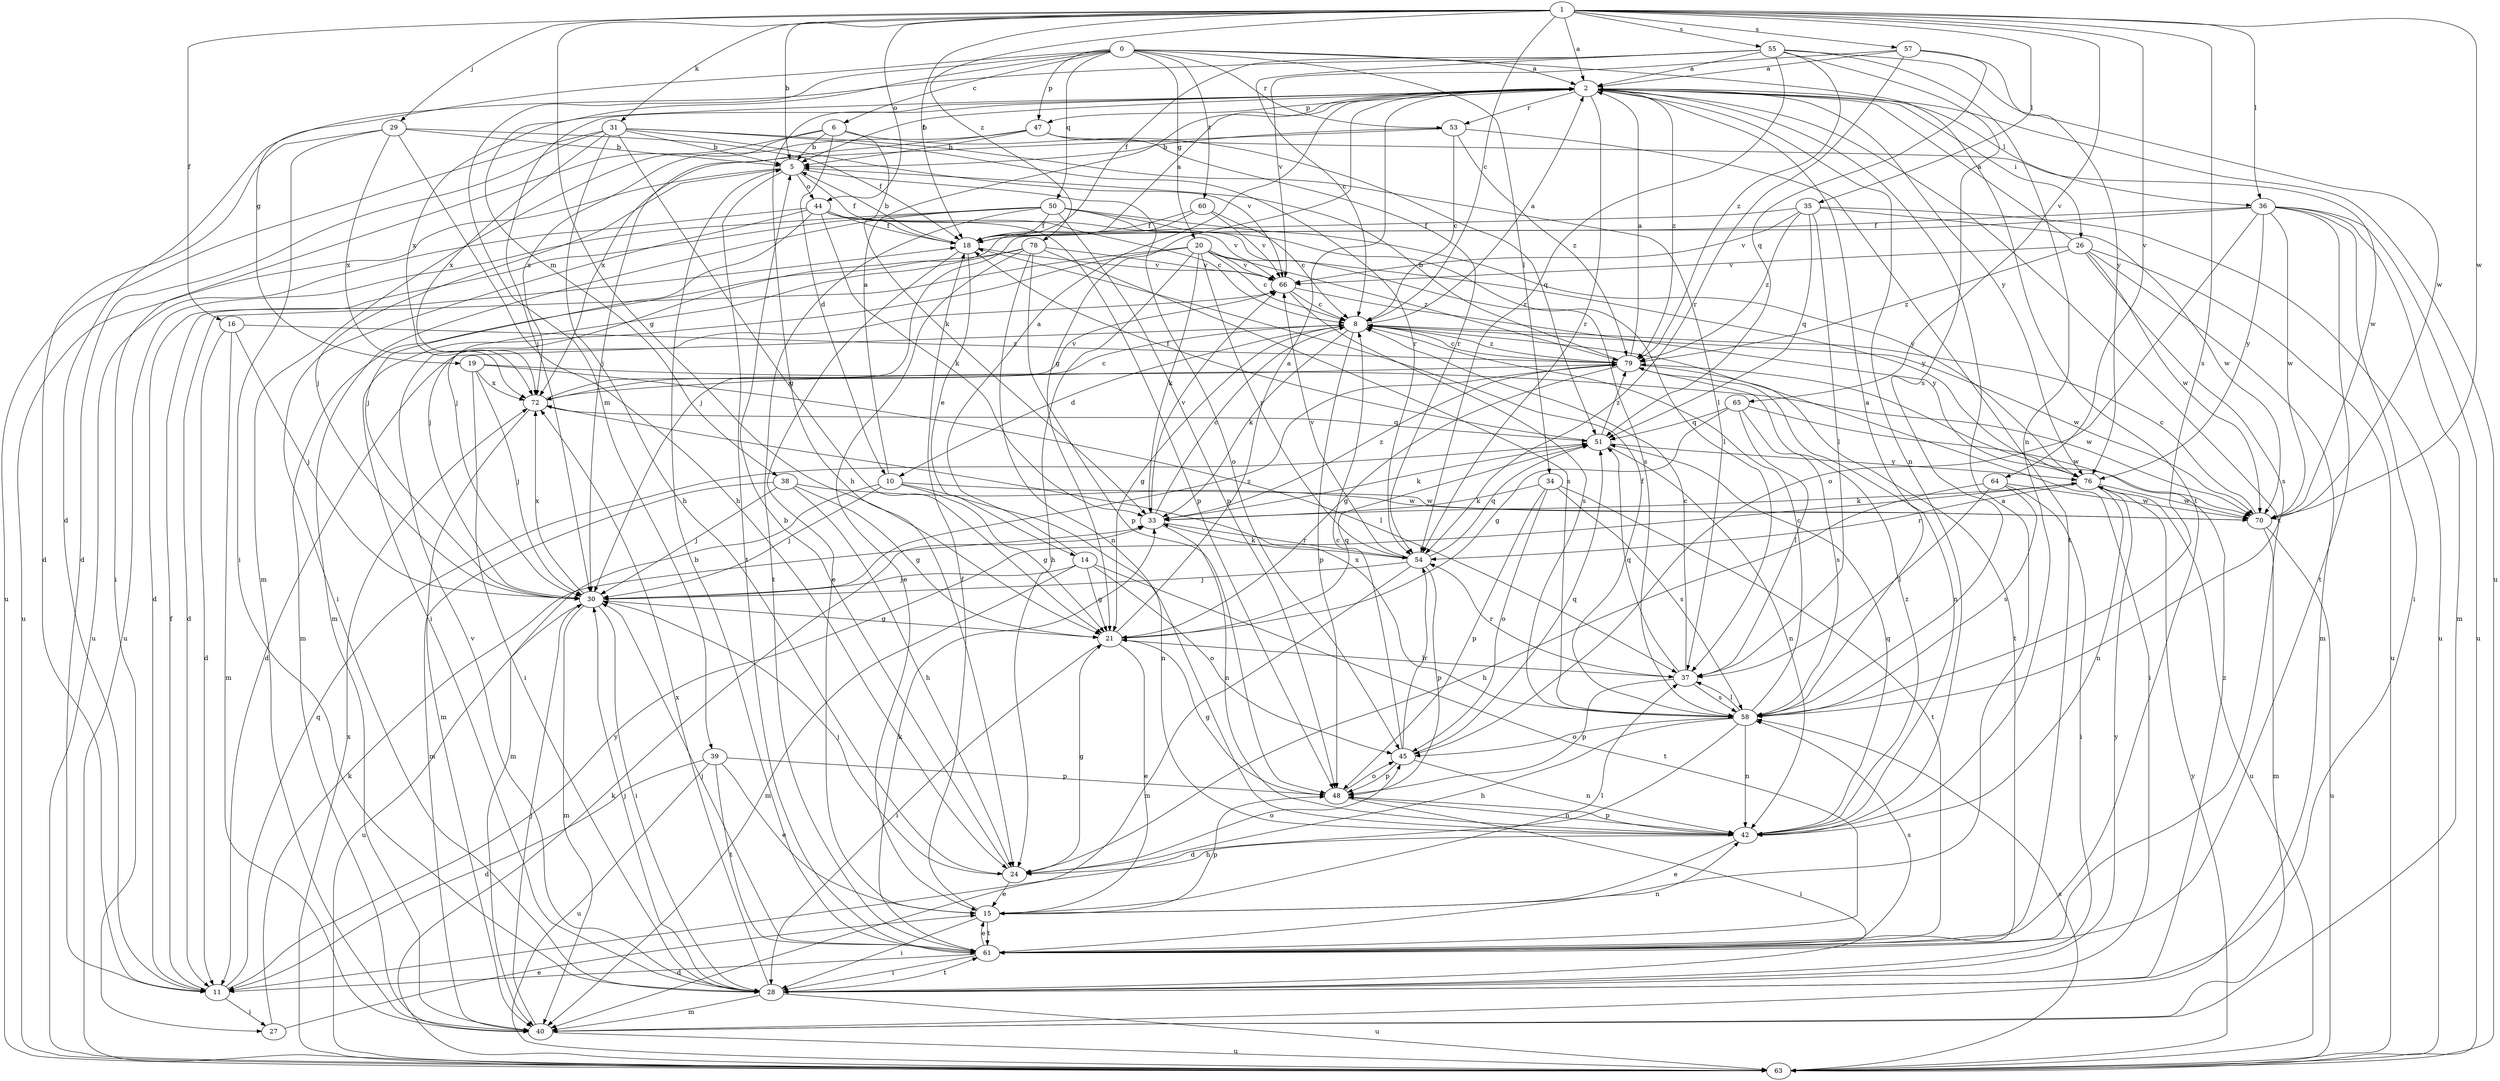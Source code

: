strict digraph  {
0;
1;
2;
5;
6;
8;
10;
11;
14;
15;
16;
18;
19;
20;
21;
24;
26;
27;
28;
29;
30;
31;
33;
34;
35;
36;
37;
38;
39;
40;
42;
44;
45;
47;
48;
50;
51;
53;
54;
55;
57;
58;
60;
61;
63;
64;
65;
66;
70;
72;
76;
78;
79;
0 -> 2  [label=a];
0 -> 6  [label=c];
0 -> 19  [label=g];
0 -> 20  [label=g];
0 -> 34  [label=l];
0 -> 38  [label=m];
0 -> 39  [label=m];
0 -> 47  [label=p];
0 -> 50  [label=q];
0 -> 53  [label=r];
0 -> 60  [label=t];
0 -> 61  [label=t];
1 -> 2  [label=a];
1 -> 5  [label=b];
1 -> 8  [label=c];
1 -> 16  [label=f];
1 -> 18  [label=f];
1 -> 21  [label=g];
1 -> 29  [label=j];
1 -> 31  [label=k];
1 -> 35  [label=l];
1 -> 36  [label=l];
1 -> 44  [label=o];
1 -> 55  [label=s];
1 -> 57  [label=s];
1 -> 58  [label=s];
1 -> 64  [label=v];
1 -> 65  [label=v];
1 -> 70  [label=w];
1 -> 78  [label=z];
2 -> 5  [label=b];
2 -> 21  [label=g];
2 -> 24  [label=h];
2 -> 26  [label=i];
2 -> 30  [label=j];
2 -> 36  [label=l];
2 -> 42  [label=n];
2 -> 47  [label=p];
2 -> 53  [label=r];
2 -> 54  [label=r];
2 -> 61  [label=t];
2 -> 63  [label=u];
2 -> 72  [label=x];
2 -> 76  [label=y];
2 -> 79  [label=z];
5 -> 18  [label=f];
5 -> 30  [label=j];
5 -> 44  [label=o];
5 -> 45  [label=o];
5 -> 61  [label=t];
5 -> 63  [label=u];
6 -> 5  [label=b];
6 -> 10  [label=d];
6 -> 27  [label=i];
6 -> 33  [label=k];
6 -> 40  [label=m];
6 -> 51  [label=q];
8 -> 2  [label=a];
8 -> 10  [label=d];
8 -> 11  [label=d];
8 -> 21  [label=g];
8 -> 33  [label=k];
8 -> 48  [label=p];
8 -> 61  [label=t];
8 -> 70  [label=w];
8 -> 79  [label=z];
10 -> 2  [label=a];
10 -> 21  [label=g];
10 -> 30  [label=j];
10 -> 40  [label=m];
10 -> 42  [label=n];
10 -> 70  [label=w];
11 -> 18  [label=f];
11 -> 27  [label=i];
11 -> 51  [label=q];
11 -> 76  [label=y];
14 -> 2  [label=a];
14 -> 21  [label=g];
14 -> 30  [label=j];
14 -> 40  [label=m];
14 -> 45  [label=o];
14 -> 61  [label=t];
15 -> 2  [label=a];
15 -> 18  [label=f];
15 -> 28  [label=i];
15 -> 37  [label=l];
15 -> 48  [label=p];
15 -> 61  [label=t];
16 -> 11  [label=d];
16 -> 30  [label=j];
16 -> 40  [label=m];
16 -> 79  [label=z];
18 -> 2  [label=a];
18 -> 5  [label=b];
18 -> 14  [label=e];
18 -> 15  [label=e];
18 -> 66  [label=v];
19 -> 28  [label=i];
19 -> 30  [label=j];
19 -> 37  [label=l];
19 -> 70  [label=w];
19 -> 72  [label=x];
20 -> 8  [label=c];
20 -> 11  [label=d];
20 -> 24  [label=h];
20 -> 28  [label=i];
20 -> 33  [label=k];
20 -> 54  [label=r];
20 -> 66  [label=v];
20 -> 76  [label=y];
20 -> 79  [label=z];
21 -> 2  [label=a];
21 -> 15  [label=e];
21 -> 28  [label=i];
21 -> 37  [label=l];
21 -> 51  [label=q];
24 -> 5  [label=b];
24 -> 15  [label=e];
24 -> 21  [label=g];
24 -> 30  [label=j];
24 -> 45  [label=o];
26 -> 2  [label=a];
26 -> 40  [label=m];
26 -> 58  [label=s];
26 -> 63  [label=u];
26 -> 66  [label=v];
26 -> 70  [label=w];
26 -> 79  [label=z];
27 -> 15  [label=e];
27 -> 33  [label=k];
28 -> 30  [label=j];
28 -> 40  [label=m];
28 -> 61  [label=t];
28 -> 63  [label=u];
28 -> 66  [label=v];
28 -> 72  [label=x];
28 -> 76  [label=y];
28 -> 79  [label=z];
29 -> 5  [label=b];
29 -> 11  [label=d];
29 -> 18  [label=f];
29 -> 24  [label=h];
29 -> 28  [label=i];
29 -> 72  [label=x];
30 -> 21  [label=g];
30 -> 28  [label=i];
30 -> 40  [label=m];
30 -> 63  [label=u];
30 -> 72  [label=x];
30 -> 79  [label=z];
31 -> 5  [label=b];
31 -> 11  [label=d];
31 -> 21  [label=g];
31 -> 24  [label=h];
31 -> 37  [label=l];
31 -> 54  [label=r];
31 -> 63  [label=u];
31 -> 66  [label=v];
31 -> 72  [label=x];
33 -> 8  [label=c];
33 -> 42  [label=n];
33 -> 54  [label=r];
33 -> 66  [label=v];
33 -> 79  [label=z];
34 -> 33  [label=k];
34 -> 45  [label=o];
34 -> 48  [label=p];
34 -> 58  [label=s];
34 -> 61  [label=t];
35 -> 18  [label=f];
35 -> 37  [label=l];
35 -> 51  [label=q];
35 -> 63  [label=u];
35 -> 66  [label=v];
35 -> 70  [label=w];
35 -> 79  [label=z];
36 -> 18  [label=f];
36 -> 28  [label=i];
36 -> 30  [label=j];
36 -> 40  [label=m];
36 -> 45  [label=o];
36 -> 61  [label=t];
36 -> 63  [label=u];
36 -> 70  [label=w];
36 -> 76  [label=y];
37 -> 8  [label=c];
37 -> 48  [label=p];
37 -> 51  [label=q];
37 -> 54  [label=r];
37 -> 58  [label=s];
38 -> 21  [label=g];
38 -> 24  [label=h];
38 -> 30  [label=j];
38 -> 40  [label=m];
38 -> 70  [label=w];
39 -> 11  [label=d];
39 -> 15  [label=e];
39 -> 48  [label=p];
39 -> 61  [label=t];
39 -> 63  [label=u];
40 -> 30  [label=j];
40 -> 63  [label=u];
42 -> 15  [label=e];
42 -> 24  [label=h];
42 -> 48  [label=p];
42 -> 51  [label=q];
42 -> 79  [label=z];
44 -> 8  [label=c];
44 -> 18  [label=f];
44 -> 28  [label=i];
44 -> 30  [label=j];
44 -> 33  [label=k];
44 -> 48  [label=p];
44 -> 63  [label=u];
44 -> 66  [label=v];
45 -> 8  [label=c];
45 -> 42  [label=n];
45 -> 48  [label=p];
45 -> 51  [label=q];
45 -> 54  [label=r];
47 -> 5  [label=b];
47 -> 30  [label=j];
47 -> 54  [label=r];
47 -> 70  [label=w];
47 -> 72  [label=x];
48 -> 21  [label=g];
48 -> 28  [label=i];
48 -> 42  [label=n];
48 -> 45  [label=o];
50 -> 11  [label=d];
50 -> 18  [label=f];
50 -> 37  [label=l];
50 -> 40  [label=m];
50 -> 48  [label=p];
50 -> 58  [label=s];
50 -> 61  [label=t];
50 -> 63  [label=u];
50 -> 76  [label=y];
51 -> 18  [label=f];
51 -> 33  [label=k];
51 -> 42  [label=n];
51 -> 76  [label=y];
51 -> 79  [label=z];
53 -> 5  [label=b];
53 -> 8  [label=c];
53 -> 61  [label=t];
53 -> 72  [label=x];
53 -> 79  [label=z];
54 -> 30  [label=j];
54 -> 33  [label=k];
54 -> 40  [label=m];
54 -> 48  [label=p];
54 -> 51  [label=q];
54 -> 66  [label=v];
55 -> 2  [label=a];
55 -> 8  [label=c];
55 -> 11  [label=d];
55 -> 18  [label=f];
55 -> 42  [label=n];
55 -> 54  [label=r];
55 -> 58  [label=s];
55 -> 70  [label=w];
55 -> 79  [label=z];
57 -> 2  [label=a];
57 -> 51  [label=q];
57 -> 54  [label=r];
57 -> 66  [label=v];
57 -> 76  [label=y];
58 -> 2  [label=a];
58 -> 8  [label=c];
58 -> 11  [label=d];
58 -> 18  [label=f];
58 -> 24  [label=h];
58 -> 37  [label=l];
58 -> 42  [label=n];
58 -> 45  [label=o];
58 -> 72  [label=x];
60 -> 8  [label=c];
60 -> 18  [label=f];
60 -> 30  [label=j];
60 -> 66  [label=v];
61 -> 5  [label=b];
61 -> 11  [label=d];
61 -> 15  [label=e];
61 -> 28  [label=i];
61 -> 30  [label=j];
61 -> 33  [label=k];
61 -> 42  [label=n];
61 -> 58  [label=s];
63 -> 33  [label=k];
63 -> 58  [label=s];
63 -> 72  [label=x];
63 -> 76  [label=y];
64 -> 24  [label=h];
64 -> 28  [label=i];
64 -> 37  [label=l];
64 -> 58  [label=s];
64 -> 70  [label=w];
65 -> 21  [label=g];
65 -> 37  [label=l];
65 -> 51  [label=q];
65 -> 58  [label=s];
65 -> 70  [label=w];
66 -> 8  [label=c];
66 -> 58  [label=s];
66 -> 76  [label=y];
70 -> 8  [label=c];
70 -> 40  [label=m];
70 -> 63  [label=u];
72 -> 8  [label=c];
72 -> 40  [label=m];
72 -> 51  [label=q];
72 -> 66  [label=v];
76 -> 33  [label=k];
76 -> 42  [label=n];
76 -> 54  [label=r];
76 -> 63  [label=u];
76 -> 70  [label=w];
78 -> 15  [label=e];
78 -> 30  [label=j];
78 -> 40  [label=m];
78 -> 42  [label=n];
78 -> 48  [label=p];
78 -> 58  [label=s];
78 -> 66  [label=v];
79 -> 2  [label=a];
79 -> 5  [label=b];
79 -> 8  [label=c];
79 -> 21  [label=g];
79 -> 28  [label=i];
79 -> 42  [label=n];
79 -> 72  [label=x];
}
